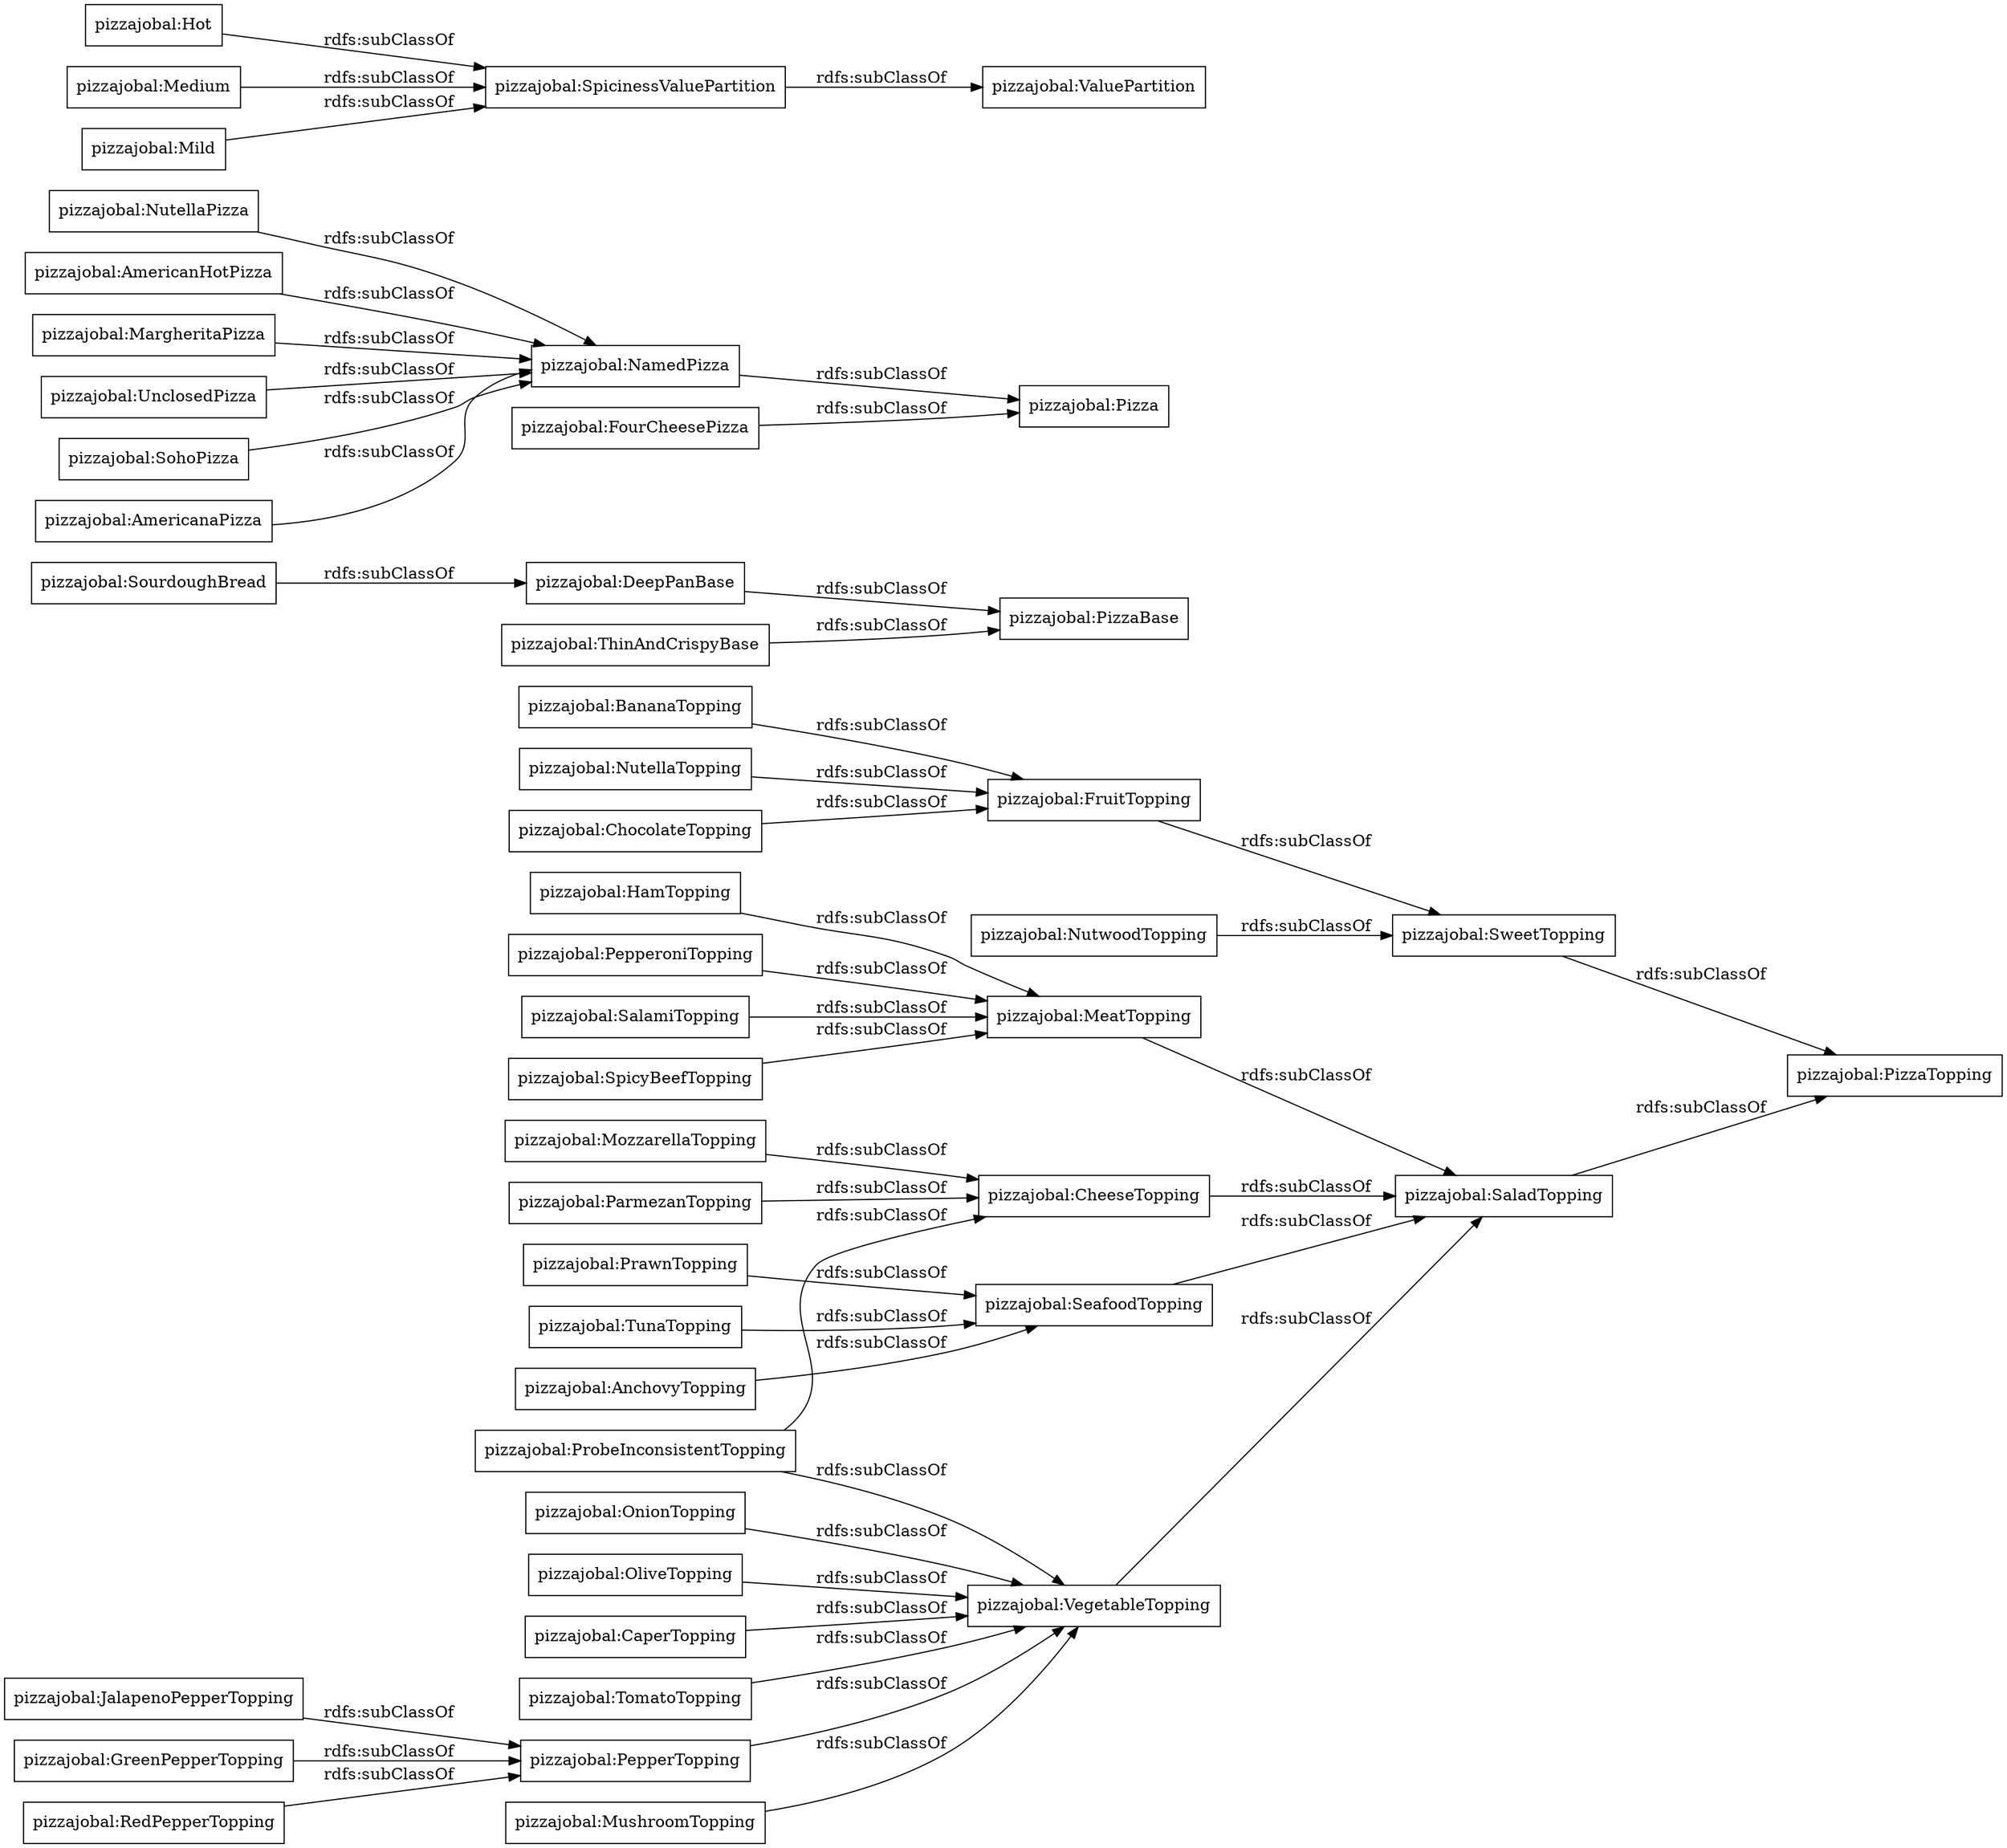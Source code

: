 digraph ar2dtool_diagram { 
rankdir=LR;
size="1000"
node [shape = rectangle, color="black"]; "pizzajobal:ChocolateTopping" "pizzajobal:PrawnTopping" "pizzajobal:HamTopping" "pizzajobal:JalapenoPepperTopping" "pizzajobal:PizzaBase" "pizzajobal:PepperTopping" "pizzajobal:Pizza" "pizzajobal:MeatTopping" "pizzajobal:ValuePartition" "pizzajobal:MushroomTopping" "pizzajobal:NamedPizza" "pizzajobal:NutellaPizza" "pizzajobal:FruitTopping" "pizzajobal:PizzaTopping" "pizzajobal:Hot" "pizzajobal:CheeseTopping" "pizzajobal:ParmezanTopping" "pizzajobal:SweetTopping" "pizzajobal:SaladTopping" "pizzajobal:ProbeInconsistentTopping" "pizzajobal:DeepPanBase" "pizzajobal:MozzarellaTopping" "pizzajobal:FourCheesePizza" "pizzajobal:SpicinessValuePartition" "pizzajobal:OnionTopping" "pizzajobal:TunaTopping" "pizzajobal:BananaTopping" "pizzajobal:SeafoodTopping" "pizzajobal:OliveTopping" "pizzajobal:AmericanHotPizza" "pizzajobal:Medium" "pizzajobal:AnchovyTopping" "pizzajobal:NutwoodTopping" "pizzajobal:NutellaTopping" "pizzajobal:PepperoniTopping" "pizzajobal:MargheritaPizza" "pizzajobal:VegetableTopping" "pizzajobal:GreenPepperTopping" "pizzajobal:ThinAndCrispyBase" "pizzajobal:RedPepperTopping" "pizzajobal:CaperTopping" "pizzajobal:SourdoughBread" "pizzajobal:UnclosedPizza" "pizzajobal:TomatoTopping" "pizzajobal:Mild" "pizzajobal:SalamiTopping" "pizzajobal:SohoPizza" "pizzajobal:AmericanaPizza" "pizzajobal:SpicyBeefTopping" ; /*classes style*/
	"pizzajobal:BananaTopping" -> "pizzajobal:FruitTopping" [ label = "rdfs:subClassOf" ];
	"pizzajobal:SweetTopping" -> "pizzajobal:PizzaTopping" [ label = "rdfs:subClassOf" ];
	"pizzajobal:TomatoTopping" -> "pizzajobal:VegetableTopping" [ label = "rdfs:subClassOf" ];
	"pizzajobal:SeafoodTopping" -> "pizzajobal:SaladTopping" [ label = "rdfs:subClassOf" ];
	"pizzajobal:RedPepperTopping" -> "pizzajobal:PepperTopping" [ label = "rdfs:subClassOf" ];
	"pizzajobal:HamTopping" -> "pizzajobal:MeatTopping" [ label = "rdfs:subClassOf" ];
	"pizzajobal:AmericanHotPizza" -> "pizzajobal:NamedPizza" [ label = "rdfs:subClassOf" ];
	"pizzajobal:OliveTopping" -> "pizzajobal:VegetableTopping" [ label = "rdfs:subClassOf" ];
	"pizzajobal:OnionTopping" -> "pizzajobal:VegetableTopping" [ label = "rdfs:subClassOf" ];
	"pizzajobal:MargheritaPizza" -> "pizzajobal:NamedPizza" [ label = "rdfs:subClassOf" ];
	"pizzajobal:Medium" -> "pizzajobal:SpicinessValuePartition" [ label = "rdfs:subClassOf" ];
	"pizzajobal:ThinAndCrispyBase" -> "pizzajobal:PizzaBase" [ label = "rdfs:subClassOf" ];
	"pizzajobal:ParmezanTopping" -> "pizzajobal:CheeseTopping" [ label = "rdfs:subClassOf" ];
	"pizzajobal:FourCheesePizza" -> "pizzajobal:Pizza" [ label = "rdfs:subClassOf" ];
	"pizzajobal:PrawnTopping" -> "pizzajobal:SeafoodTopping" [ label = "rdfs:subClassOf" ];
	"pizzajobal:NamedPizza" -> "pizzajobal:Pizza" [ label = "rdfs:subClassOf" ];
	"pizzajobal:AnchovyTopping" -> "pizzajobal:SeafoodTopping" [ label = "rdfs:subClassOf" ];
	"pizzajobal:NutellaPizza" -> "pizzajobal:NamedPizza" [ label = "rdfs:subClassOf" ];
	"pizzajobal:ChocolateTopping" -> "pizzajobal:FruitTopping" [ label = "rdfs:subClassOf" ];
	"pizzajobal:AmericanaPizza" -> "pizzajobal:NamedPizza" [ label = "rdfs:subClassOf" ];
	"pizzajobal:SpicyBeefTopping" -> "pizzajobal:MeatTopping" [ label = "rdfs:subClassOf" ];
	"pizzajobal:Mild" -> "pizzajobal:SpicinessValuePartition" [ label = "rdfs:subClassOf" ];
	"pizzajobal:UnclosedPizza" -> "pizzajobal:NamedPizza" [ label = "rdfs:subClassOf" ];
	"pizzajobal:MozzarellaTopping" -> "pizzajobal:CheeseTopping" [ label = "rdfs:subClassOf" ];
	"pizzajobal:SpicinessValuePartition" -> "pizzajobal:ValuePartition" [ label = "rdfs:subClassOf" ];
	"pizzajobal:MushroomTopping" -> "pizzajobal:VegetableTopping" [ label = "rdfs:subClassOf" ];
	"pizzajobal:TunaTopping" -> "pizzajobal:SeafoodTopping" [ label = "rdfs:subClassOf" ];
	"pizzajobal:Hot" -> "pizzajobal:SpicinessValuePartition" [ label = "rdfs:subClassOf" ];
	"pizzajobal:MeatTopping" -> "pizzajobal:SaladTopping" [ label = "rdfs:subClassOf" ];
	"pizzajobal:VegetableTopping" -> "pizzajobal:SaladTopping" [ label = "rdfs:subClassOf" ];
	"pizzajobal:CaperTopping" -> "pizzajobal:VegetableTopping" [ label = "rdfs:subClassOf" ];
	"pizzajobal:SohoPizza" -> "pizzajobal:NamedPizza" [ label = "rdfs:subClassOf" ];
	"pizzajobal:JalapenoPepperTopping" -> "pizzajobal:PepperTopping" [ label = "rdfs:subClassOf" ];
	"pizzajobal:DeepPanBase" -> "pizzajobal:PizzaBase" [ label = "rdfs:subClassOf" ];
	"pizzajobal:SaladTopping" -> "pizzajobal:PizzaTopping" [ label = "rdfs:subClassOf" ];
	"pizzajobal:SalamiTopping" -> "pizzajobal:MeatTopping" [ label = "rdfs:subClassOf" ];
	"pizzajobal:ProbeInconsistentTopping" -> "pizzajobal:VegetableTopping" [ label = "rdfs:subClassOf" ];
	"pizzajobal:ProbeInconsistentTopping" -> "pizzajobal:CheeseTopping" [ label = "rdfs:subClassOf" ];
	"pizzajobal:SourdoughBread" -> "pizzajobal:DeepPanBase" [ label = "rdfs:subClassOf" ];
	"pizzajobal:PepperTopping" -> "pizzajobal:VegetableTopping" [ label = "rdfs:subClassOf" ];
	"pizzajobal:GreenPepperTopping" -> "pizzajobal:PepperTopping" [ label = "rdfs:subClassOf" ];
	"pizzajobal:CheeseTopping" -> "pizzajobal:SaladTopping" [ label = "rdfs:subClassOf" ];
	"pizzajobal:PepperoniTopping" -> "pizzajobal:MeatTopping" [ label = "rdfs:subClassOf" ];
	"pizzajobal:NutwoodTopping" -> "pizzajobal:SweetTopping" [ label = "rdfs:subClassOf" ];
	"pizzajobal:FruitTopping" -> "pizzajobal:SweetTopping" [ label = "rdfs:subClassOf" ];
	"pizzajobal:NutellaTopping" -> "pizzajobal:FruitTopping" [ label = "rdfs:subClassOf" ];

}
